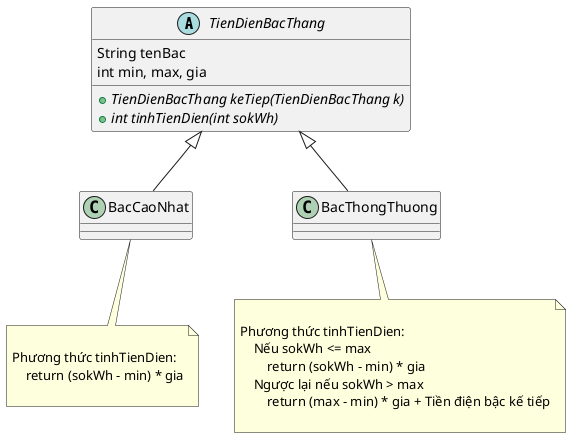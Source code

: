 @startuml
'https://plantuml.com/class-diagram

abstract TienDienBacThang{
    String tenBac
    int min, max, gia

    +{abstract} TienDienBacThang keTiep(TienDienBacThang k)
    +{abstract} int tinhTienDien(int sokWh)
}


TienDienBacThang <|-- BacCaoNhat

TienDienBacThang <|-- BacThongThuong

note bottom of BacCaoNhat

    Phương thức tinhTienDien:
        return (sokWh - min) * gia

end note


note bottom of BacThongThuong

    Phương thức tinhTienDien:
        Nếu sokWh <= max
            return (sokWh - min) * gia
        Ngược lại nếu sokWh > max
            return (max - min) * gia + Tiền điện bậc kế tiếp

end note

@enduml